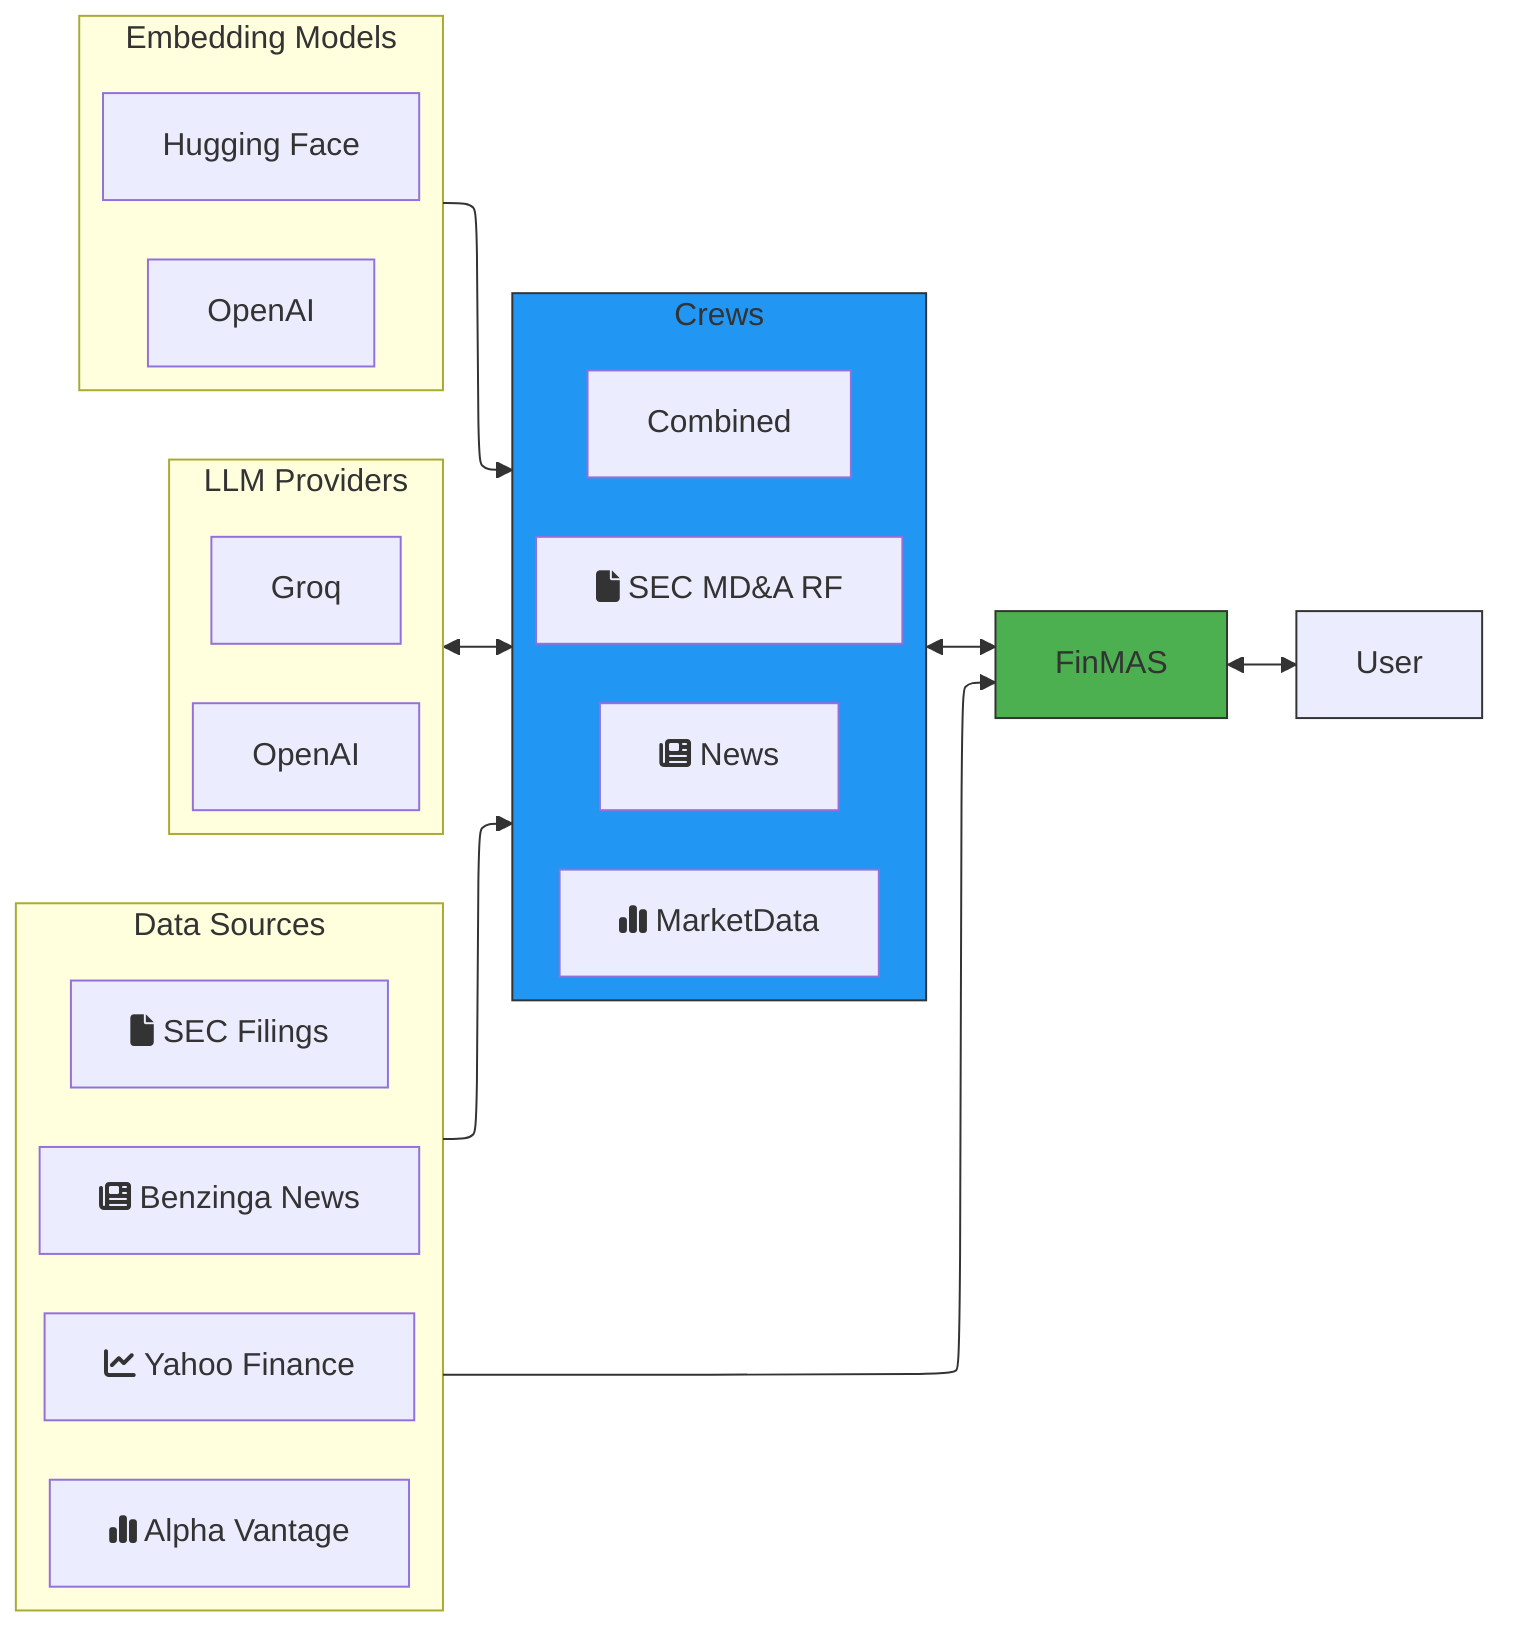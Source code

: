 ---
config:
  layout: elk
  theme: default
---
flowchart LR
  subgraph DS["Data Sources"]
        Benzinga["fa:fa-newspaper Benzinga News"]
        YF["fa:fa-chart-line Yahoo Finance"]
        SEC["fa:fa-file SEC Filings"]
        AV["fa:fa-chart-simple Alpha Vantage"]
  end
  subgraph Crews["Crews"]
        SECCrew["fa:fa-file SEC MD&A RF"]
        News["fa:fa-newspaper News"]
        Combined["Combined"]
        MarketData["fa:fa-chart-simple MarketData"]
  end
  subgraph LLMs["LLM Providers"]
        Groq["Groq"]
        OpenAI["OpenAI"]
  end
  subgraph embeddings["Embedding Models "]
        HF["Hugging Face"]
        OpenAIembeddings["OpenAI"]
  end
    Crews <--> FinMAS["FinMAS"]
    DS --> Crews & FinMAS
    FinMAS <--> User
    LLMs <--> Crews
    embeddings --> Crews
    User
    style FinMAS fill:#4CAF50,stroke:#333
    style Crews fill:#2196F3,stroke:#333
    style User stroke:#333